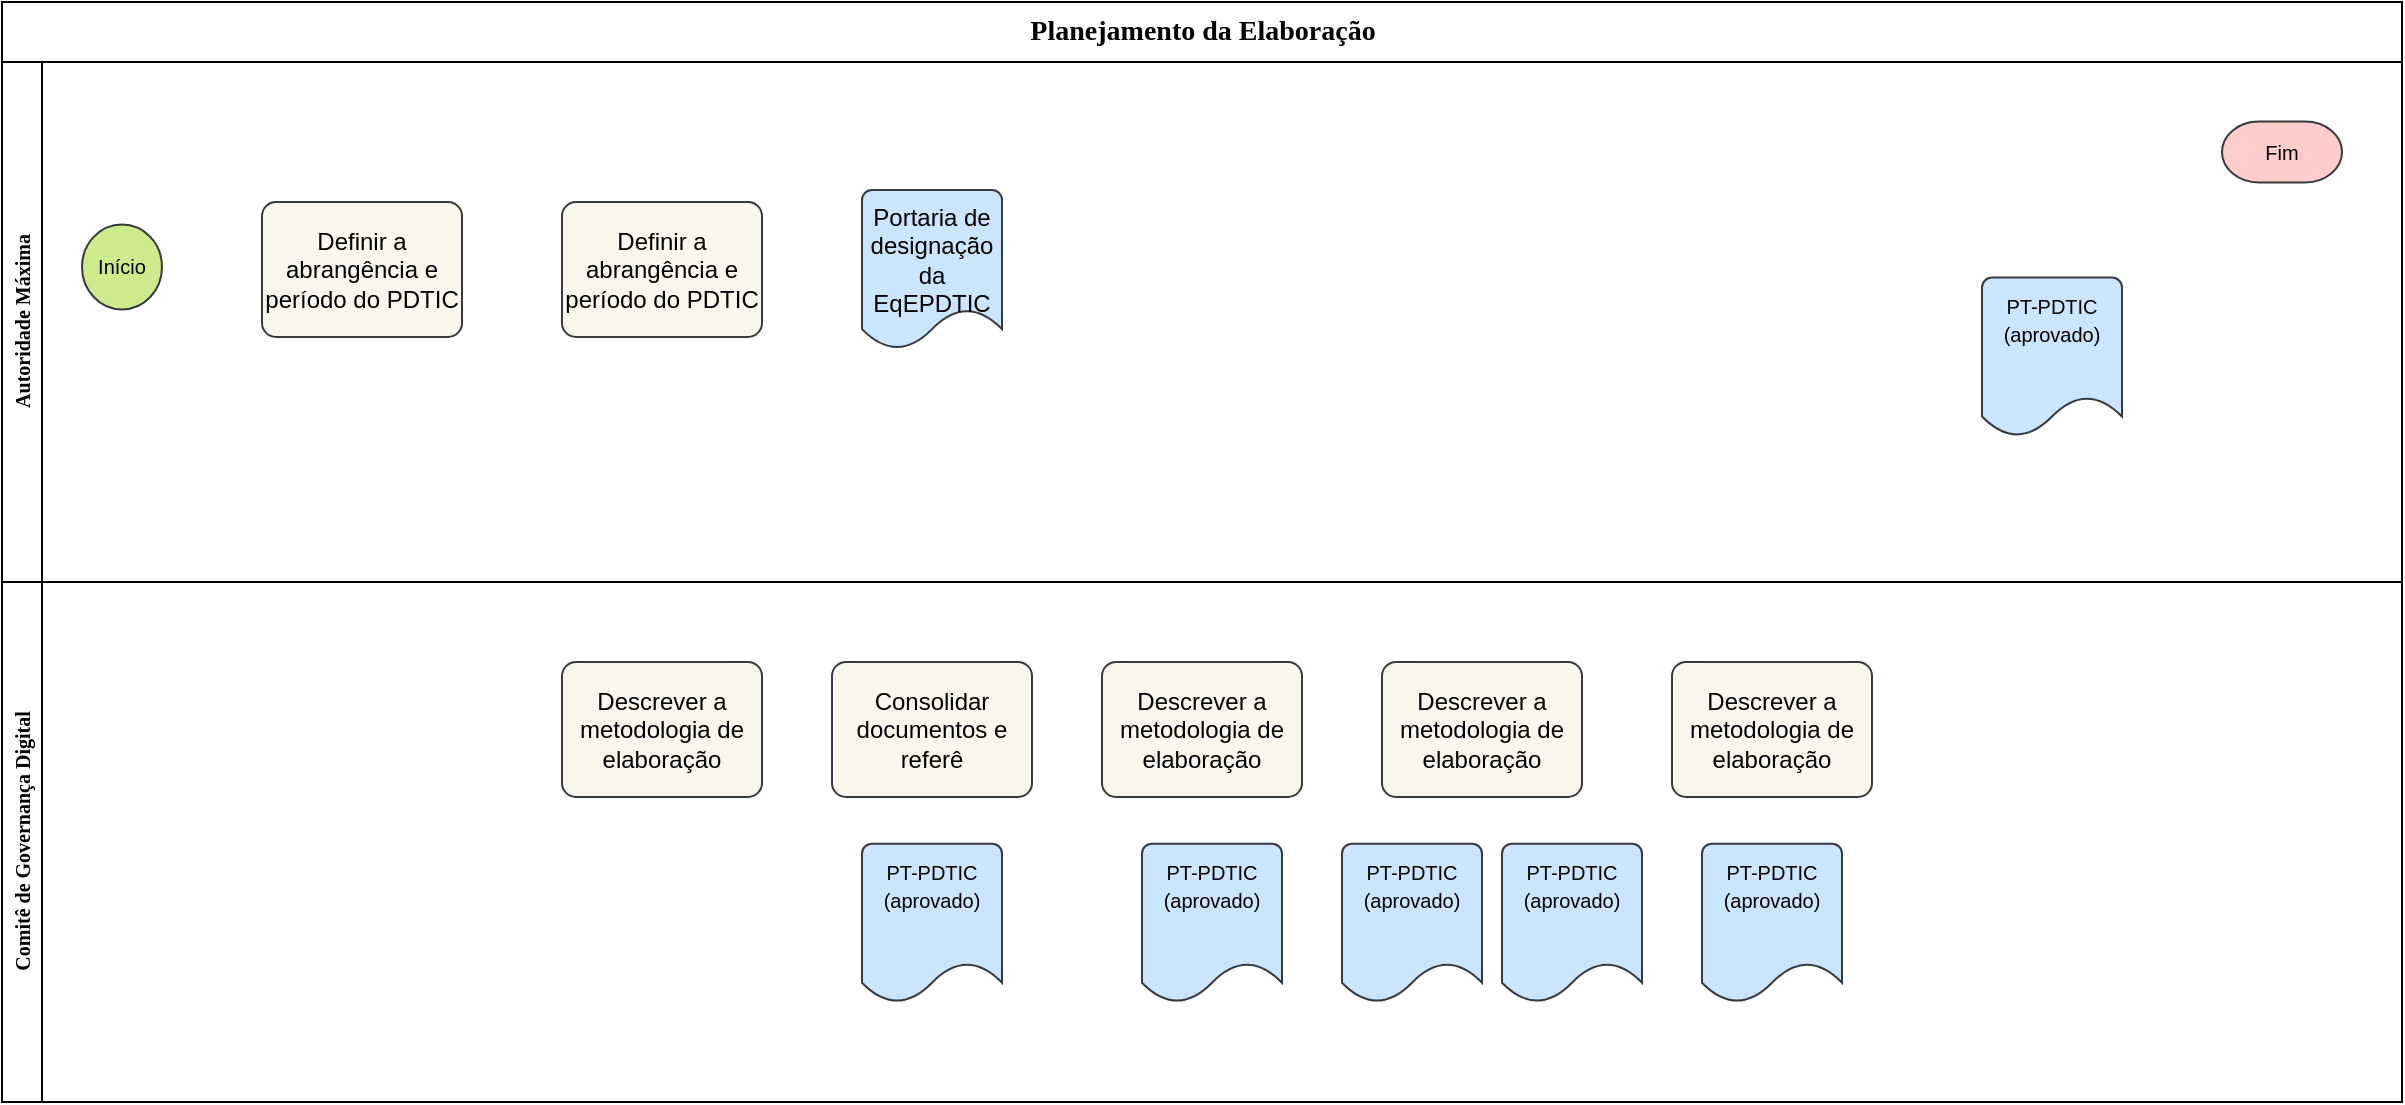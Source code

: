<mxfile version="26.2.8">
  <diagram name="Página-1" id="EmEgpDj--bSaSmBvqxqA">
    <mxGraphModel dx="2507" dy="916" grid="1" gridSize="10" guides="1" tooltips="1" connect="1" arrows="1" fold="1" page="1" pageScale="1" pageWidth="827" pageHeight="1169" math="0" shadow="0" adaptiveColors="none">
      <root>
        <mxCell id="0" />
        <mxCell id="1" parent="0" />
        <mxCell id="eUyYSn2h5uCzmRfc8cQw-1" value="&lt;font style=&quot;font-size: 14px;&quot;&gt;Planejamento da Elaboração&lt;/font&gt;" style="swimlane;html=1;childLayout=stackLayout;horizontal=1;startSize=30;horizontalStack=0;rounded=0;shadow=0;labelBackgroundColor=none;strokeWidth=1;fontFamily=Verdana;fontSize=7;align=center;container=0;swimlaneLine=1;glass=0;swimlaneHead=1;swimlaneBody=1;fillColor=light-dark(#FFFFFF,#FFFFFF);strokeColor=light-dark(#000000,#000000);fontColor=light-dark(#000000,#000000);" vertex="1" parent="1">
          <mxGeometry x="-180" y="90" width="1200" height="550" as="geometry">
            <mxRectangle x="180" y="70" width="60" height="20" as="alternateBounds" />
          </mxGeometry>
        </mxCell>
        <mxCell id="eUyYSn2h5uCzmRfc8cQw-2" value="&lt;font style=&quot;font-size: 10px;&quot;&gt;Autoridade Máxima&lt;/font&gt;" style="swimlane;html=1;startSize=20;horizontal=0;fontFamily=Verdana;fontSize=7;container=0;strokeWidth=1;fillColor=light-dark(#FFFFFF,#FFFFFF);strokeColor=light-dark(#000000,#000000);swimlaneLine=1;shadow=0;fontColor=light-dark(#000000,#000000);" vertex="1" parent="eUyYSn2h5uCzmRfc8cQw-1">
          <mxGeometry y="30" width="1200" height="260" as="geometry">
            <mxRectangle y="20" width="680" height="30" as="alternateBounds" />
          </mxGeometry>
        </mxCell>
        <mxCell id="eUyYSn2h5uCzmRfc8cQw-3" style="edgeStyle=orthogonalEdgeStyle;rounded=0;orthogonalLoop=1;jettySize=auto;html=1;exitX=0.5;exitY=1;exitDx=0;exitDy=0;entryX=0.5;entryY=0;entryDx=0;entryDy=0;" edge="1" parent="eUyYSn2h5uCzmRfc8cQw-2">
          <mxGeometry relative="1" as="geometry">
            <mxPoint x="1145" y="95.7" as="targetPoint" />
          </mxGeometry>
        </mxCell>
        <mxCell id="eUyYSn2h5uCzmRfc8cQw-4" style="edgeStyle=orthogonalEdgeStyle;rounded=0;orthogonalLoop=1;jettySize=auto;html=1;exitX=0.5;exitY=1;exitDx=0;exitDy=0;entryX=0.5;entryY=0;entryDx=0;entryDy=0;" edge="1" parent="eUyYSn2h5uCzmRfc8cQw-2">
          <mxGeometry relative="1" as="geometry">
            <mxPoint x="1245" y="95.7" as="targetPoint" />
          </mxGeometry>
        </mxCell>
        <mxCell id="eUyYSn2h5uCzmRfc8cQw-5" style="edgeStyle=orthogonalEdgeStyle;rounded=0;orthogonalLoop=1;jettySize=auto;html=1;exitX=1;exitY=0.5;exitDx=0;exitDy=0;entryX=0;entryY=0.5;entryDx=0;entryDy=0;" edge="1" parent="eUyYSn2h5uCzmRfc8cQw-2">
          <mxGeometry relative="1" as="geometry">
            <mxPoint x="1230" y="37.953" as="sourcePoint" />
          </mxGeometry>
        </mxCell>
        <mxCell id="eUyYSn2h5uCzmRfc8cQw-18" value="Definir a abrangência e período do PDTIC" style="rounded=1;whiteSpace=wrap;html=1;absoluteArcSize=1;arcSize=14;strokeWidth=1;fillColor=#f9f7ed;strokeColor=#36393d;swimlaneLine=1;shadow=0;" vertex="1" parent="eUyYSn2h5uCzmRfc8cQw-2">
          <mxGeometry x="130" y="70" width="100" height="67.49" as="geometry" />
        </mxCell>
        <mxCell id="eUyYSn2h5uCzmRfc8cQw-85" value="Definir a abrangência e período do PDTIC" style="rounded=1;whiteSpace=wrap;html=1;absoluteArcSize=1;arcSize=14;strokeWidth=1;fillColor=#f9f7ed;strokeColor=#36393d;swimlaneLine=1;shadow=0;" vertex="1" parent="eUyYSn2h5uCzmRfc8cQw-2">
          <mxGeometry x="280" y="70" width="100" height="67.49" as="geometry" />
        </mxCell>
        <mxCell id="eUyYSn2h5uCzmRfc8cQw-65" value="Portaria de designação da EqEPDTIC" style="strokeWidth=1;html=1;shape=mxgraph.flowchart.document2;whiteSpace=wrap;size=0.25;verticalAlign=top;fillColor=#cce5ff;strokeColor=#36393d;swimlaneLine=1;shadow=0;" vertex="1" parent="eUyYSn2h5uCzmRfc8cQw-2">
          <mxGeometry x="430" y="64.02" width="70" height="79.46" as="geometry" />
        </mxCell>
        <mxCell id="eUyYSn2h5uCzmRfc8cQw-13" value="&lt;font style=&quot;font-size: 10px;&quot;&gt;Comitê de Governança Digital&lt;/font&gt;" style="swimlane;html=1;startSize=20;horizontal=0;fontFamily=Verdana;fontSize=7;container=0;strokeWidth=1;fillColor=light-dark(#FFFFFF,#FFFFFF);strokeColor=light-dark(#000000,#000000);swimlaneLine=1;shadow=0;fontColor=light-dark(#000000,#000000);" vertex="1" parent="eUyYSn2h5uCzmRfc8cQw-1">
          <mxGeometry y="290" width="1200" height="260" as="geometry" />
        </mxCell>
        <mxCell id="eUyYSn2h5uCzmRfc8cQw-14" style="edgeStyle=orthogonalEdgeStyle;rounded=0;orthogonalLoop=1;jettySize=auto;html=1;exitX=1;exitY=0.5;exitDx=0;exitDy=0;entryX=0;entryY=0.5;entryDx=0;entryDy=0;" edge="1" parent="eUyYSn2h5uCzmRfc8cQw-13">
          <mxGeometry relative="1" as="geometry">
            <mxPoint x="1000" y="81.385" as="sourcePoint" />
          </mxGeometry>
        </mxCell>
        <mxCell id="eUyYSn2h5uCzmRfc8cQw-81" value="" style="edgeStyle=orthogonalEdgeStyle;rounded=0;orthogonalLoop=1;jettySize=auto;html=1;" edge="1" parent="eUyYSn2h5uCzmRfc8cQw-13" target="eUyYSn2h5uCzmRfc8cQw-70">
          <mxGeometry relative="1" as="geometry">
            <mxPoint x="500" y="60" as="sourcePoint" />
          </mxGeometry>
        </mxCell>
        <mxCell id="eUyYSn2h5uCzmRfc8cQw-82" value="" style="edgeStyle=orthogonalEdgeStyle;rounded=0;orthogonalLoop=1;jettySize=auto;html=1;" edge="1" parent="eUyYSn2h5uCzmRfc8cQw-13" target="eUyYSn2h5uCzmRfc8cQw-69">
          <mxGeometry relative="1" as="geometry">
            <mxPoint x="640" y="60.82" as="sourcePoint" />
          </mxGeometry>
        </mxCell>
        <mxCell id="eUyYSn2h5uCzmRfc8cQw-83" value="" style="edgeStyle=orthogonalEdgeStyle;rounded=0;orthogonalLoop=1;jettySize=auto;html=1;" edge="1" parent="eUyYSn2h5uCzmRfc8cQw-13" target="eUyYSn2h5uCzmRfc8cQw-68">
          <mxGeometry relative="1" as="geometry">
            <mxPoint x="780" y="60.82" as="sourcePoint" />
          </mxGeometry>
        </mxCell>
        <mxCell id="eUyYSn2h5uCzmRfc8cQw-16" value="&lt;font style=&quot;font-size: 10px;&quot;&gt;Início&lt;/font&gt;" style="strokeWidth=1;html=1;shape=mxgraph.flowchart.start_2;whiteSpace=wrap;fillColor=#cdeb8b;strokeColor=#36393d;swimlaneLine=1;shadow=0;" vertex="1" parent="eUyYSn2h5uCzmRfc8cQw-13">
          <mxGeometry x="40" y="-178.76" width="40" height="42.5" as="geometry" />
        </mxCell>
        <mxCell id="eUyYSn2h5uCzmRfc8cQw-77" value="&lt;font style=&quot;font-size: 10px;&quot;&gt;PT-PDTIC (aprovado)&lt;/font&gt;" style="strokeWidth=1;html=1;shape=mxgraph.flowchart.document2;whiteSpace=wrap;size=0.25;verticalAlign=top;fillColor=#cce5ff;strokeColor=#36393d;swimlaneLine=1;shadow=0;" vertex="1" parent="eUyYSn2h5uCzmRfc8cQw-13">
          <mxGeometry x="430" y="130.82" width="70" height="79.46" as="geometry" />
        </mxCell>
        <mxCell id="eUyYSn2h5uCzmRfc8cQw-76" value="&lt;font style=&quot;font-size: 10px;&quot;&gt;PT-PDTIC (aprovado)&lt;/font&gt;" style="strokeWidth=1;html=1;shape=mxgraph.flowchart.document2;whiteSpace=wrap;size=0.25;verticalAlign=top;fillColor=#cce5ff;strokeColor=#36393d;swimlaneLine=1;shadow=0;" vertex="1" parent="eUyYSn2h5uCzmRfc8cQw-13">
          <mxGeometry x="570" y="130.82" width="70" height="79.46" as="geometry" />
        </mxCell>
        <mxCell id="eUyYSn2h5uCzmRfc8cQw-75" value="&lt;font style=&quot;font-size: 10px;&quot;&gt;PT-PDTIC (aprovado)&lt;/font&gt;" style="strokeWidth=1;html=1;shape=mxgraph.flowchart.document2;whiteSpace=wrap;size=0.25;verticalAlign=top;fillColor=#cce5ff;strokeColor=#36393d;swimlaneLine=1;shadow=0;" vertex="1" parent="eUyYSn2h5uCzmRfc8cQw-13">
          <mxGeometry x="670" y="130.82" width="70" height="79.46" as="geometry" />
        </mxCell>
        <mxCell id="eUyYSn2h5uCzmRfc8cQw-74" value="&lt;font style=&quot;font-size: 10px;&quot;&gt;PT-PDTIC (aprovado)&lt;/font&gt;" style="strokeWidth=1;html=1;shape=mxgraph.flowchart.document2;whiteSpace=wrap;size=0.25;verticalAlign=top;fillColor=#cce5ff;strokeColor=#36393d;swimlaneLine=1;shadow=0;" vertex="1" parent="eUyYSn2h5uCzmRfc8cQw-13">
          <mxGeometry x="750" y="130.82" width="70" height="79.46" as="geometry" />
        </mxCell>
        <mxCell id="eUyYSn2h5uCzmRfc8cQw-78" value="&lt;font style=&quot;font-size: 10px;&quot;&gt;PT-PDTIC (aprovado)&lt;/font&gt;" style="strokeWidth=1;html=1;shape=mxgraph.flowchart.document2;whiteSpace=wrap;size=0.25;verticalAlign=top;fillColor=#cce5ff;strokeColor=#36393d;swimlaneLine=1;shadow=0;" vertex="1" parent="eUyYSn2h5uCzmRfc8cQw-13">
          <mxGeometry x="850" y="130.82" width="70" height="79.46" as="geometry" />
        </mxCell>
        <mxCell id="eUyYSn2h5uCzmRfc8cQw-8" value="&lt;font style=&quot;font-size: 10px;&quot;&gt;PT-PDTIC (aprovado)&lt;/font&gt;" style="strokeWidth=1;html=1;shape=mxgraph.flowchart.document2;whiteSpace=wrap;size=0.25;verticalAlign=top;fillColor=#cce5ff;strokeColor=#36393d;swimlaneLine=1;shadow=0;" vertex="1" parent="eUyYSn2h5uCzmRfc8cQw-13">
          <mxGeometry x="990" y="-152.24" width="70" height="79.46" as="geometry" />
        </mxCell>
        <mxCell id="eUyYSn2h5uCzmRfc8cQw-9" value="&lt;font style=&quot;font-size: 10px;&quot;&gt;Fim&lt;/font&gt;" style="strokeWidth=1;html=1;shape=mxgraph.flowchart.terminator;whiteSpace=wrap;fillColor=#ffcccc;strokeColor=#36393d;swimlaneLine=1;shadow=0;" vertex="1" parent="eUyYSn2h5uCzmRfc8cQw-13">
          <mxGeometry x="1110" y="-230.27" width="60" height="30.54" as="geometry" />
        </mxCell>
        <mxCell id="eUyYSn2h5uCzmRfc8cQw-86" value="Descrever a metodologia de elaboração" style="rounded=1;whiteSpace=wrap;html=1;absoluteArcSize=1;arcSize=14;strokeWidth=1;fillColor=#f9f7ed;strokeColor=#36393d;swimlaneLine=1;shadow=0;" vertex="1" parent="eUyYSn2h5uCzmRfc8cQw-13">
          <mxGeometry x="280" y="40" width="100" height="67.49" as="geometry" />
        </mxCell>
        <mxCell id="eUyYSn2h5uCzmRfc8cQw-87" value="Consolidar documentos e referê" style="rounded=1;whiteSpace=wrap;html=1;absoluteArcSize=1;arcSize=14;strokeWidth=1;fillColor=#f9f7ed;strokeColor=#36393d;swimlaneLine=1;shadow=0;" vertex="1" parent="eUyYSn2h5uCzmRfc8cQw-13">
          <mxGeometry x="415" y="40" width="100" height="67.49" as="geometry" />
        </mxCell>
        <mxCell id="eUyYSn2h5uCzmRfc8cQw-88" value="Descrever a metodologia de elaboração" style="rounded=1;whiteSpace=wrap;html=1;absoluteArcSize=1;arcSize=14;strokeWidth=1;fillColor=#f9f7ed;strokeColor=#36393d;swimlaneLine=1;shadow=0;" vertex="1" parent="eUyYSn2h5uCzmRfc8cQw-13">
          <mxGeometry x="550" y="40" width="100" height="67.49" as="geometry" />
        </mxCell>
        <mxCell id="eUyYSn2h5uCzmRfc8cQw-89" value="Descrever a metodologia de elaboração" style="rounded=1;whiteSpace=wrap;html=1;absoluteArcSize=1;arcSize=14;strokeWidth=1;fillColor=#f9f7ed;strokeColor=#36393d;swimlaneLine=1;shadow=0;" vertex="1" parent="eUyYSn2h5uCzmRfc8cQw-13">
          <mxGeometry x="690" y="40" width="100" height="67.49" as="geometry" />
        </mxCell>
        <mxCell id="eUyYSn2h5uCzmRfc8cQw-90" value="Descrever a metodologia de elaboração" style="rounded=1;whiteSpace=wrap;html=1;absoluteArcSize=1;arcSize=14;strokeWidth=1;fillColor=#f9f7ed;strokeColor=#36393d;swimlaneLine=1;shadow=0;" vertex="1" parent="eUyYSn2h5uCzmRfc8cQw-13">
          <mxGeometry x="835" y="40" width="100" height="67.49" as="geometry" />
        </mxCell>
      </root>
    </mxGraphModel>
  </diagram>
</mxfile>
